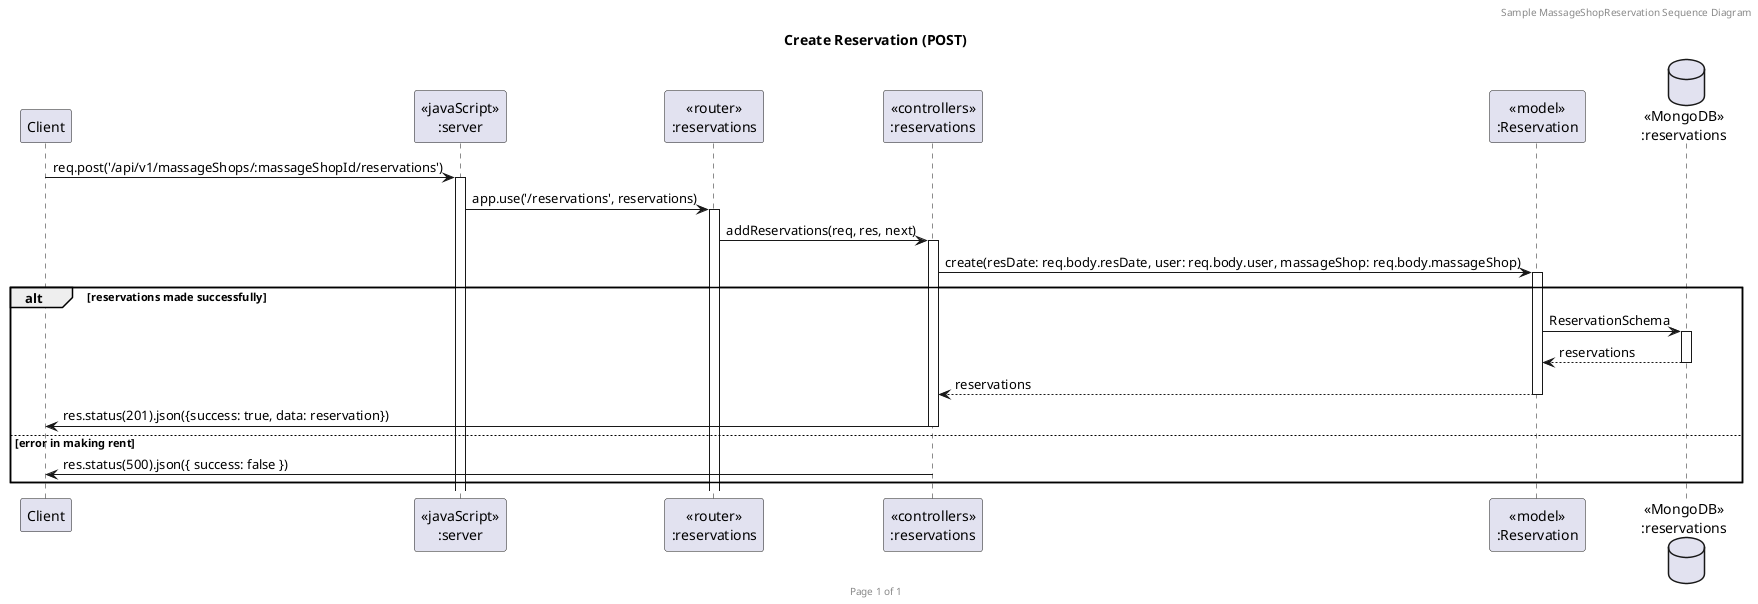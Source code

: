 @startuml addReservations (POST)

header Sample MassageShopReservation Sequence Diagram
footer Page %page% of %lastpage%
title "Create Reservation (POST)"

participant "Client" as client
participant "<<javaScript>>\n:server" as server
participant "<<router>>\n:reservations" as routerReservation
participant "<<controllers>>\n:reservations" as controllersReservation
participant "<<model>>\n:Reservation" as modelReservation
database "<<MongoDB>>\n:reservations" as ReservationDatabase


client->server ++:req.post('/api/v1/massageShops/:massageShopId/reservations')
server->routerReservation ++:app.use('/reservations', reservations)
routerReservation -> controllersReservation ++: addReservations(req, res, next)
controllersReservation->modelReservation ++: create(resDate: req.body.resDate, user: req.body.user, massageShop: req.body.massageShop)

alt reservations made successfully
 modelReservation ->ReservationDatabase ++: ReservationSchema
  ReservationDatabase --> modelReservation --: reservations
  controllersReservation <-- modelReservation --: reservations
  controllersReservation->client --: res.status(201).json({success: true, data: reservation})
else error in making rent
  controllersReservation->client --: res.status(500).json({ success: false })
end
@enduml